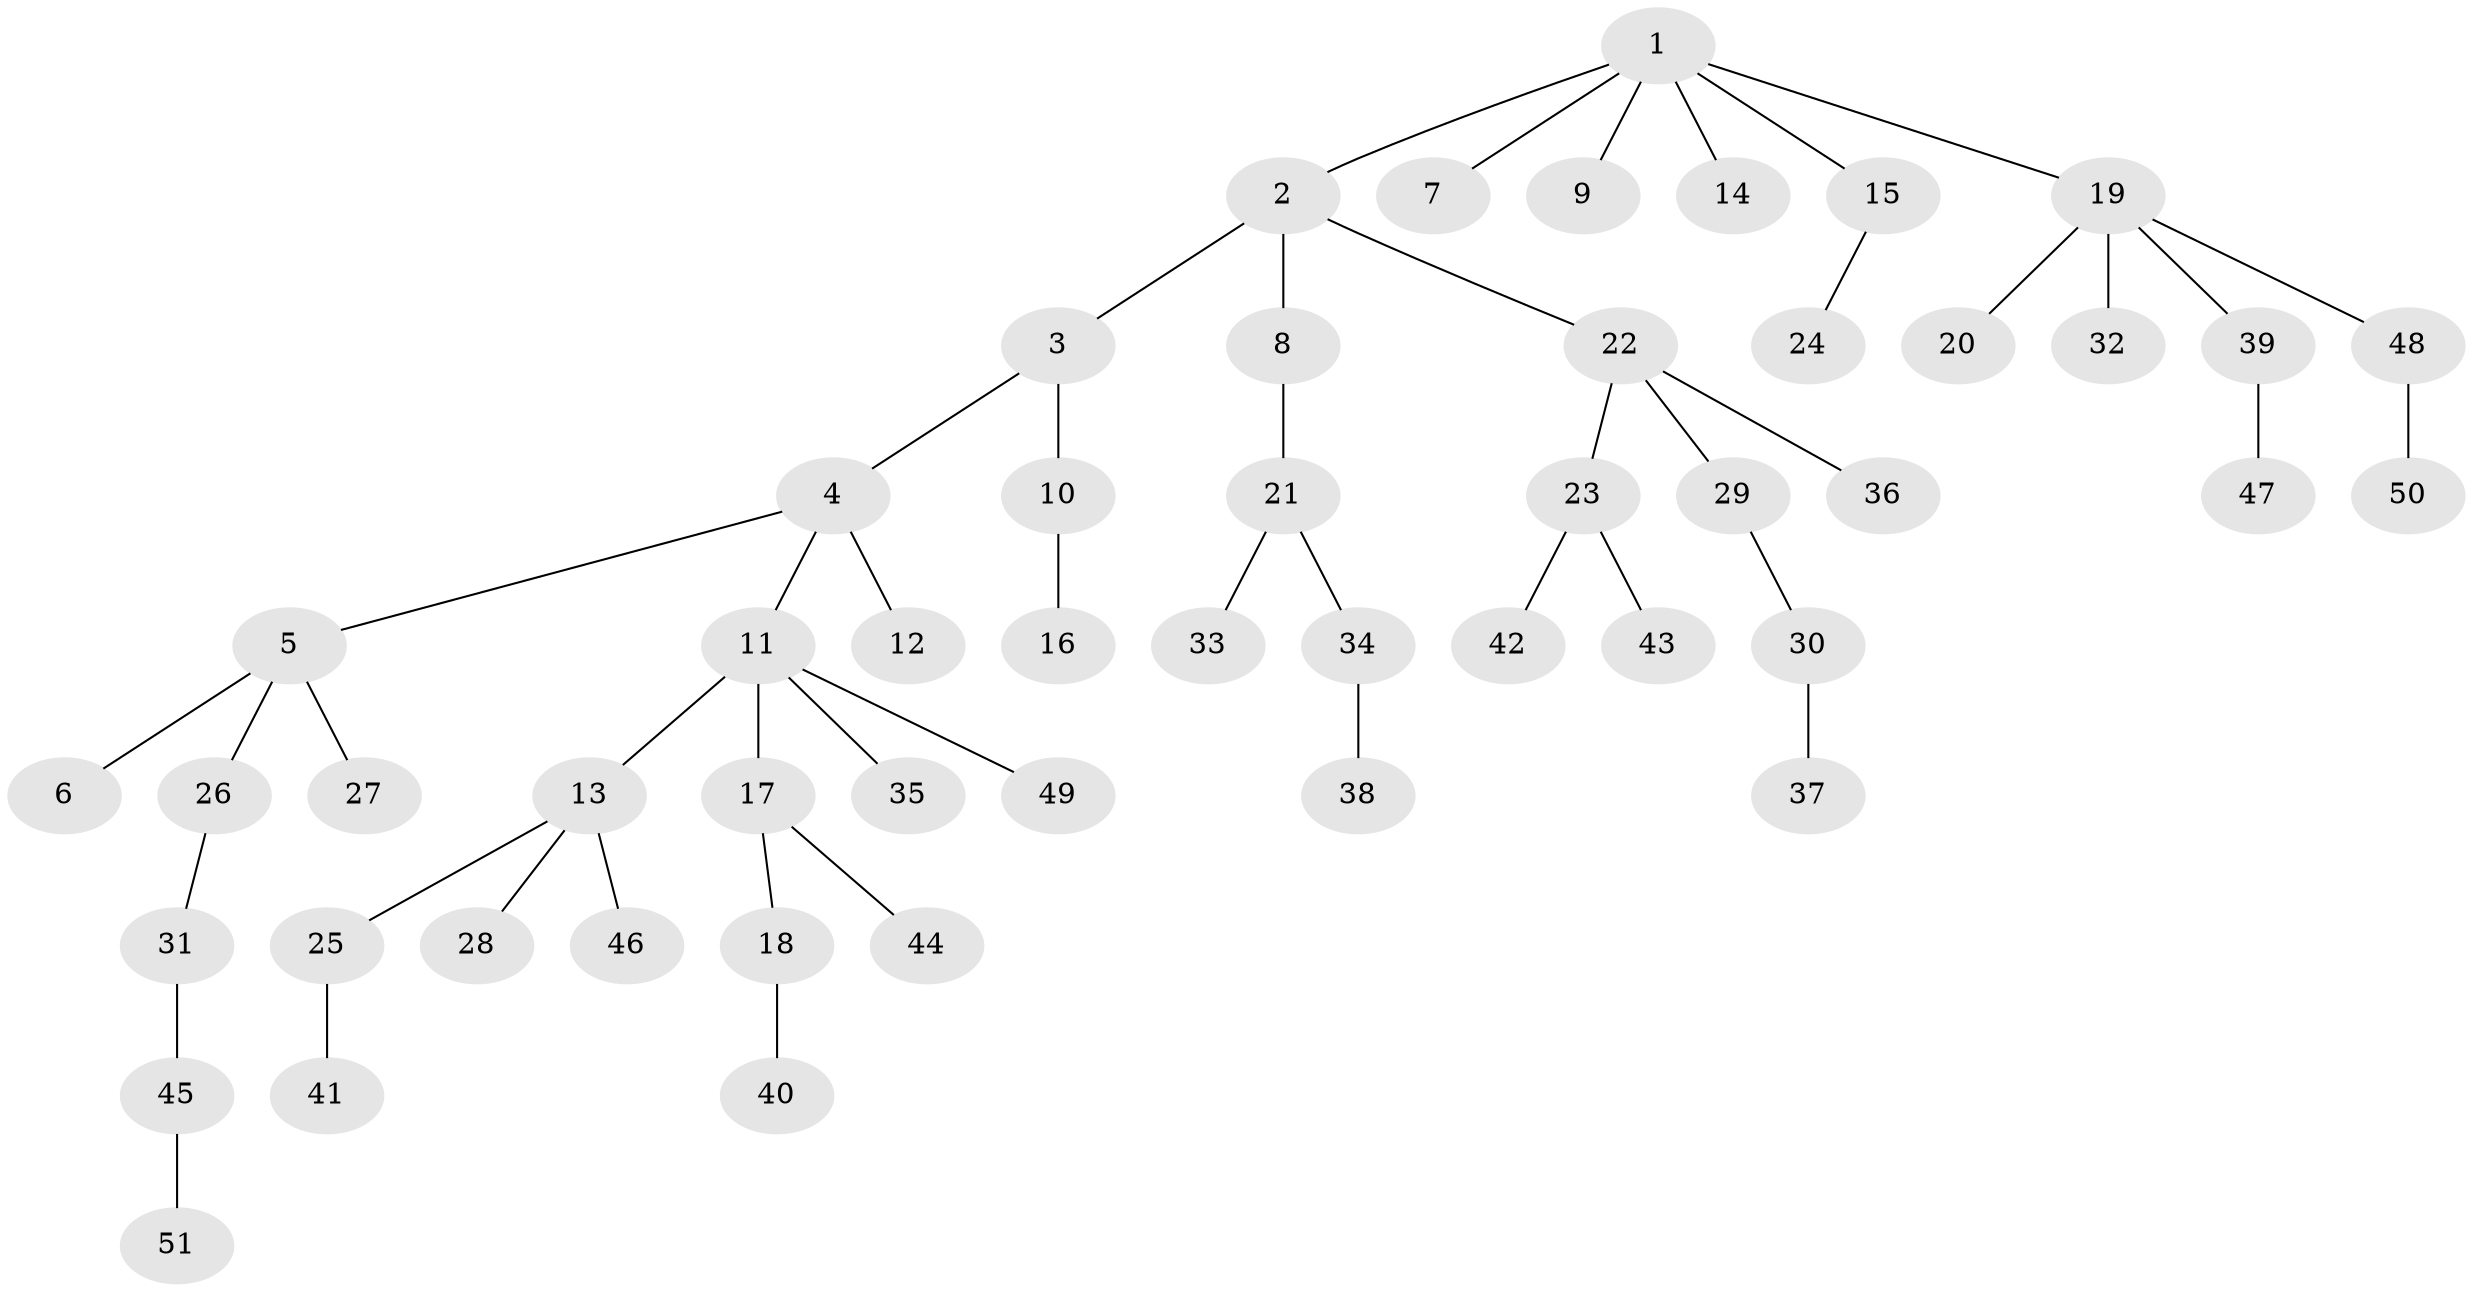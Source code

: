 // coarse degree distribution, {5: 0.029411764705882353, 6: 0.058823529411764705, 3: 0.058823529411764705, 1: 0.6470588235294118, 7: 0.029411764705882353, 2: 0.14705882352941177, 4: 0.029411764705882353}
// Generated by graph-tools (version 1.1) at 2025/42/03/06/25 10:42:06]
// undirected, 51 vertices, 50 edges
graph export_dot {
graph [start="1"]
  node [color=gray90,style=filled];
  1;
  2;
  3;
  4;
  5;
  6;
  7;
  8;
  9;
  10;
  11;
  12;
  13;
  14;
  15;
  16;
  17;
  18;
  19;
  20;
  21;
  22;
  23;
  24;
  25;
  26;
  27;
  28;
  29;
  30;
  31;
  32;
  33;
  34;
  35;
  36;
  37;
  38;
  39;
  40;
  41;
  42;
  43;
  44;
  45;
  46;
  47;
  48;
  49;
  50;
  51;
  1 -- 2;
  1 -- 7;
  1 -- 9;
  1 -- 14;
  1 -- 15;
  1 -- 19;
  2 -- 3;
  2 -- 8;
  2 -- 22;
  3 -- 4;
  3 -- 10;
  4 -- 5;
  4 -- 11;
  4 -- 12;
  5 -- 6;
  5 -- 26;
  5 -- 27;
  8 -- 21;
  10 -- 16;
  11 -- 13;
  11 -- 17;
  11 -- 35;
  11 -- 49;
  13 -- 25;
  13 -- 28;
  13 -- 46;
  15 -- 24;
  17 -- 18;
  17 -- 44;
  18 -- 40;
  19 -- 20;
  19 -- 32;
  19 -- 39;
  19 -- 48;
  21 -- 33;
  21 -- 34;
  22 -- 23;
  22 -- 29;
  22 -- 36;
  23 -- 42;
  23 -- 43;
  25 -- 41;
  26 -- 31;
  29 -- 30;
  30 -- 37;
  31 -- 45;
  34 -- 38;
  39 -- 47;
  45 -- 51;
  48 -- 50;
}
